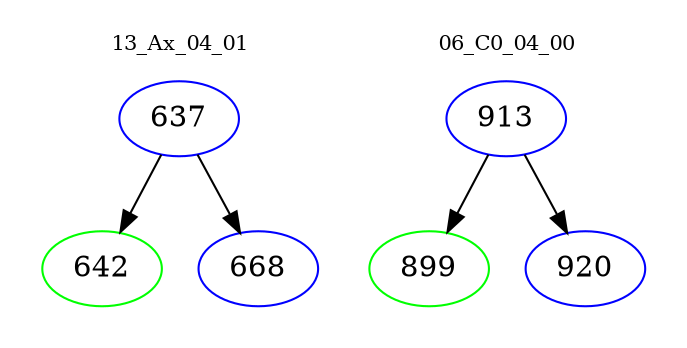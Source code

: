 digraph{
subgraph cluster_0 {
color = white
label = "13_Ax_04_01";
fontsize=10;
T0_637 [label="637", color="blue"]
T0_637 -> T0_642 [color="black"]
T0_642 [label="642", color="green"]
T0_637 -> T0_668 [color="black"]
T0_668 [label="668", color="blue"]
}
subgraph cluster_1 {
color = white
label = "06_C0_04_00";
fontsize=10;
T1_913 [label="913", color="blue"]
T1_913 -> T1_899 [color="black"]
T1_899 [label="899", color="green"]
T1_913 -> T1_920 [color="black"]
T1_920 [label="920", color="blue"]
}
}
